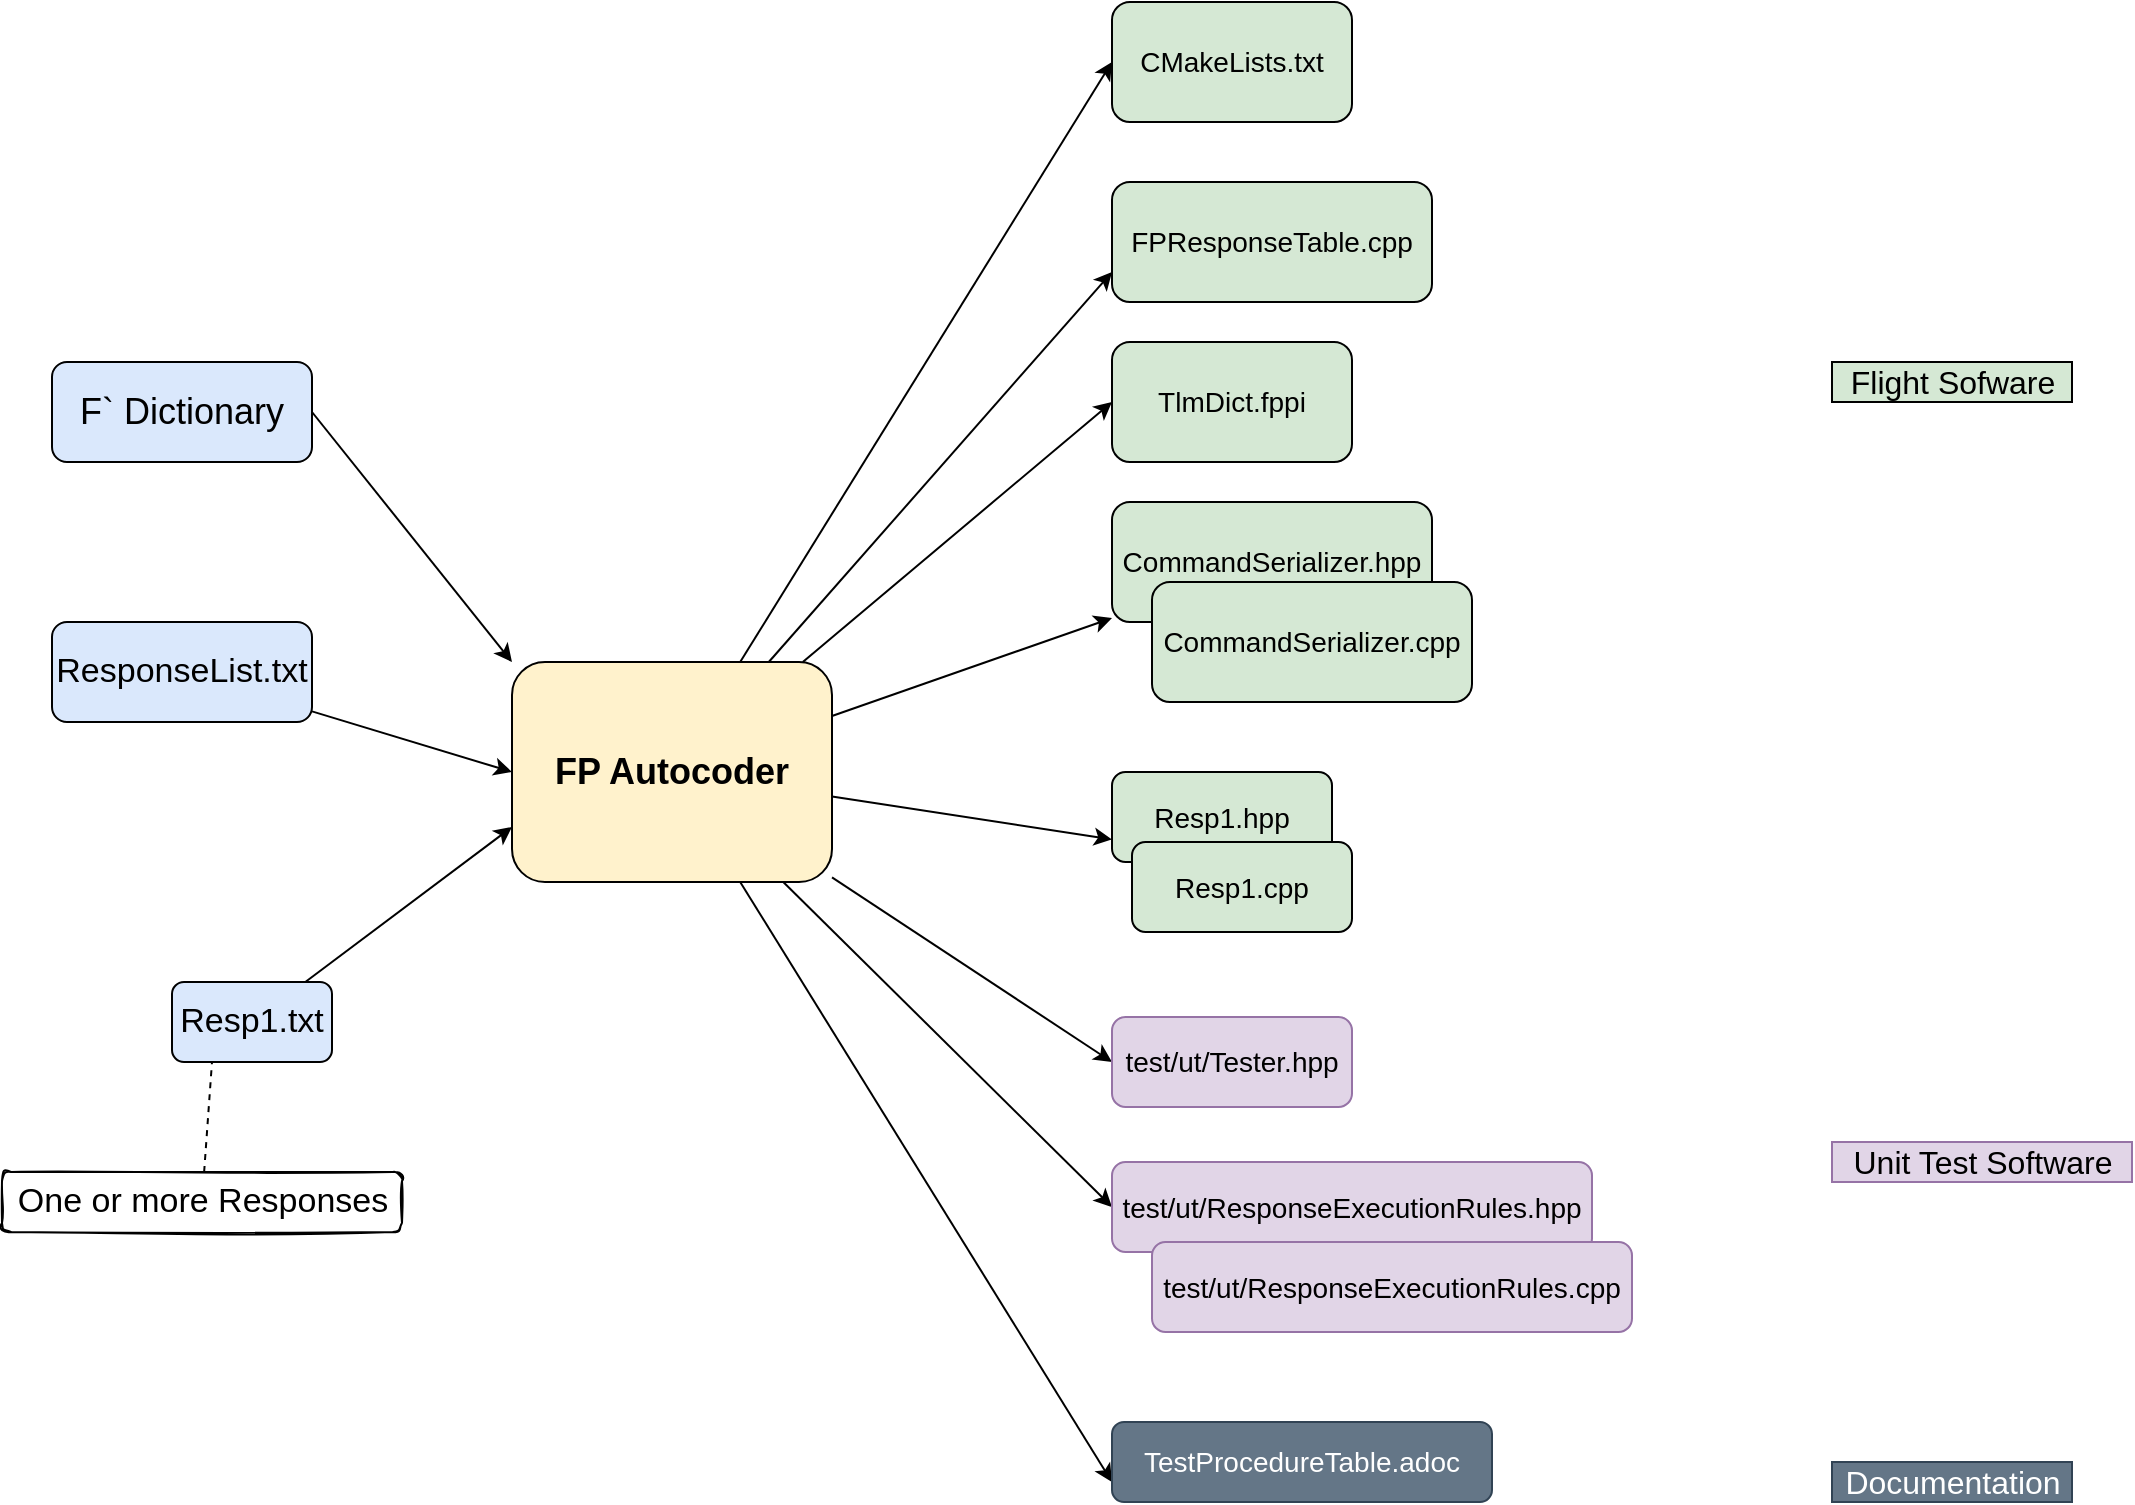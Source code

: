 <mxfile version="17.2.1" type="device"><diagram id="H_QJs2gareY7carfPy_n" name="Page-1"><mxGraphModel dx="1368" dy="879" grid="1" gridSize="10" guides="1" tooltips="1" connect="1" arrows="1" fold="1" page="0" pageScale="1" pageWidth="850" pageHeight="1100" math="0" shadow="0"><root><mxCell id="0"/><mxCell id="1" parent="0"/><mxCell id="cLFI3z9kzXIXvv_BSC24-24" style="edgeStyle=none;rounded=0;orthogonalLoop=1;jettySize=auto;html=1;entryX=0;entryY=0.5;entryDx=0;entryDy=0;" edge="1" parent="1" source="cLFI3z9kzXIXvv_BSC24-2" target="cLFI3z9kzXIXvv_BSC24-13"><mxGeometry relative="1" as="geometry"/></mxCell><mxCell id="cLFI3z9kzXIXvv_BSC24-25" style="edgeStyle=none;rounded=0;orthogonalLoop=1;jettySize=auto;html=1;entryX=0;entryY=0.5;entryDx=0;entryDy=0;" edge="1" parent="1" source="cLFI3z9kzXIXvv_BSC24-2" target="cLFI3z9kzXIXvv_BSC24-14"><mxGeometry relative="1" as="geometry"/></mxCell><mxCell id="cLFI3z9kzXIXvv_BSC24-26" style="edgeStyle=none;rounded=0;orthogonalLoop=1;jettySize=auto;html=1;" edge="1" parent="1" source="cLFI3z9kzXIXvv_BSC24-2" target="cLFI3z9kzXIXvv_BSC24-15"><mxGeometry relative="1" as="geometry"/></mxCell><mxCell id="cLFI3z9kzXIXvv_BSC24-27" style="edgeStyle=none;rounded=0;orthogonalLoop=1;jettySize=auto;html=1;entryX=0;entryY=0.75;entryDx=0;entryDy=0;" edge="1" parent="1" source="cLFI3z9kzXIXvv_BSC24-2" target="cLFI3z9kzXIXvv_BSC24-17"><mxGeometry relative="1" as="geometry"/></mxCell><mxCell id="cLFI3z9kzXIXvv_BSC24-28" style="edgeStyle=none;rounded=0;orthogonalLoop=1;jettySize=auto;html=1;entryX=0;entryY=0.5;entryDx=0;entryDy=0;" edge="1" parent="1" source="cLFI3z9kzXIXvv_BSC24-2" target="cLFI3z9kzXIXvv_BSC24-19"><mxGeometry relative="1" as="geometry"/></mxCell><mxCell id="cLFI3z9kzXIXvv_BSC24-29" style="edgeStyle=none;rounded=0;orthogonalLoop=1;jettySize=auto;html=1;entryX=0;entryY=0.5;entryDx=0;entryDy=0;" edge="1" parent="1" source="cLFI3z9kzXIXvv_BSC24-2" target="cLFI3z9kzXIXvv_BSC24-20"><mxGeometry relative="1" as="geometry"/></mxCell><mxCell id="cLFI3z9kzXIXvv_BSC24-31" style="edgeStyle=none;rounded=0;orthogonalLoop=1;jettySize=auto;html=1;entryX=0;entryY=0.75;entryDx=0;entryDy=0;" edge="1" parent="1" source="cLFI3z9kzXIXvv_BSC24-2" target="cLFI3z9kzXIXvv_BSC24-23"><mxGeometry relative="1" as="geometry"/></mxCell><mxCell id="cLFI3z9kzXIXvv_BSC24-38" style="edgeStyle=none;rounded=0;orthogonalLoop=1;jettySize=auto;html=1;entryX=0;entryY=0.75;entryDx=0;entryDy=0;fontSize=14;endArrow=classic;endFill=1;startArrow=none;startFill=0;" edge="1" parent="1" source="cLFI3z9kzXIXvv_BSC24-2" target="cLFI3z9kzXIXvv_BSC24-37"><mxGeometry relative="1" as="geometry"/></mxCell><mxCell id="cLFI3z9kzXIXvv_BSC24-2" value="&lt;b&gt;&lt;font style=&quot;font-size: 18px&quot;&gt;FP Autocoder&lt;/font&gt;&lt;/b&gt;" style="rounded=1;whiteSpace=wrap;html=1;fillColor=#fff2cc;strokeColor=#000000;" vertex="1" parent="1"><mxGeometry x="260" y="700" width="160" height="110" as="geometry"/></mxCell><mxCell id="cLFI3z9kzXIXvv_BSC24-11" style="edgeStyle=none;rounded=0;orthogonalLoop=1;jettySize=auto;html=1;entryX=0;entryY=0.75;entryDx=0;entryDy=0;" edge="1" parent="1" source="cLFI3z9kzXIXvv_BSC24-3" target="cLFI3z9kzXIXvv_BSC24-2"><mxGeometry relative="1" as="geometry"/></mxCell><mxCell id="cLFI3z9kzXIXvv_BSC24-3" value="Resp1.txt" style="rounded=1;whiteSpace=wrap;html=1;fillColor=#dae8fc;strokeColor=#000000;fontSize=17;" vertex="1" parent="1"><mxGeometry x="90" y="860" width="80" height="40" as="geometry"/></mxCell><mxCell id="cLFI3z9kzXIXvv_BSC24-10" style="edgeStyle=none;rounded=0;orthogonalLoop=1;jettySize=auto;html=1;entryX=0;entryY=0.5;entryDx=0;entryDy=0;" edge="1" parent="1" source="cLFI3z9kzXIXvv_BSC24-4" target="cLFI3z9kzXIXvv_BSC24-2"><mxGeometry relative="1" as="geometry"/></mxCell><mxCell id="cLFI3z9kzXIXvv_BSC24-4" value="ResponseList.txt" style="rounded=1;whiteSpace=wrap;html=1;fillColor=#dae8fc;strokeColor=#000000;fontSize=17;" vertex="1" parent="1"><mxGeometry x="30" y="680" width="130" height="50" as="geometry"/></mxCell><mxCell id="cLFI3z9kzXIXvv_BSC24-8" style="edgeStyle=none;rounded=0;orthogonalLoop=1;jettySize=auto;html=1;exitX=1;exitY=0.5;exitDx=0;exitDy=0;entryX=0;entryY=0;entryDx=0;entryDy=0;" edge="1" parent="1" source="cLFI3z9kzXIXvv_BSC24-6" target="cLFI3z9kzXIXvv_BSC24-2"><mxGeometry relative="1" as="geometry"/></mxCell><mxCell id="cLFI3z9kzXIXvv_BSC24-6" value="F` Dictionary" style="rounded=1;whiteSpace=wrap;html=1;fillColor=#dae8fc;strokeColor=#000000;fontSize=18;" vertex="1" parent="1"><mxGeometry x="30" y="550" width="130" height="50" as="geometry"/></mxCell><mxCell id="cLFI3z9kzXIXvv_BSC24-13" value="CMakeLists.txt" style="rounded=1;whiteSpace=wrap;html=1;fillColor=#d5e8d4;strokeColor=#000000;fontSize=14;" vertex="1" parent="1"><mxGeometry x="560" y="370" width="120" height="60" as="geometry"/></mxCell><mxCell id="cLFI3z9kzXIXvv_BSC24-14" value="TlmDict.fppi" style="rounded=1;whiteSpace=wrap;html=1;fillColor=#d5e8d4;strokeColor=#000000;fontSize=14;" vertex="1" parent="1"><mxGeometry x="560" y="540" width="120" height="60" as="geometry"/></mxCell><mxCell id="cLFI3z9kzXIXvv_BSC24-15" value="CommandSerializer.hpp" style="rounded=1;whiteSpace=wrap;html=1;fillColor=#d5e8d4;strokeColor=#000000;fontSize=14;" vertex="1" parent="1"><mxGeometry x="560" y="620" width="160" height="60" as="geometry"/></mxCell><mxCell id="cLFI3z9kzXIXvv_BSC24-16" value="CommandSerializer.cpp" style="rounded=1;whiteSpace=wrap;html=1;align=center;fillColor=#d5e8d4;strokeColor=#000000;fontSize=14;" vertex="1" parent="1"><mxGeometry x="580" y="660" width="160" height="60" as="geometry"/></mxCell><mxCell id="cLFI3z9kzXIXvv_BSC24-17" value="Resp1.hpp" style="rounded=1;whiteSpace=wrap;html=1;fillColor=#d5e8d4;strokeColor=#000000;fontSize=14;" vertex="1" parent="1"><mxGeometry x="560" y="755" width="110" height="45" as="geometry"/></mxCell><mxCell id="cLFI3z9kzXIXvv_BSC24-18" value="Resp1.cpp" style="rounded=1;whiteSpace=wrap;html=1;fillColor=#d5e8d4;strokeColor=#000000;fontSize=14;" vertex="1" parent="1"><mxGeometry x="570" y="790" width="110" height="45" as="geometry"/></mxCell><mxCell id="cLFI3z9kzXIXvv_BSC24-19" value="test/ut/Tester.hpp" style="rounded=1;whiteSpace=wrap;html=1;fillColor=#e1d5e7;strokeColor=#9673a6;fontSize=14;" vertex="1" parent="1"><mxGeometry x="560" y="877.5" width="120" height="45" as="geometry"/></mxCell><mxCell id="cLFI3z9kzXIXvv_BSC24-20" value="test/ut/ResponseExecutionRules.hpp" style="rounded=1;whiteSpace=wrap;html=1;fillColor=#e1d5e7;strokeColor=#9673a6;fontSize=14;" vertex="1" parent="1"><mxGeometry x="560" y="950" width="240" height="45" as="geometry"/></mxCell><mxCell id="cLFI3z9kzXIXvv_BSC24-21" value="test/ut/ResponseExecutionRules.cpp" style="rounded=1;whiteSpace=wrap;html=1;fillColor=#e1d5e7;strokeColor=#9673a6;fontSize=14;" vertex="1" parent="1"><mxGeometry x="580" y="990" width="240" height="45" as="geometry"/></mxCell><mxCell id="cLFI3z9kzXIXvv_BSC24-23" value="TestProcedureTable.adoc" style="rounded=1;whiteSpace=wrap;html=1;fillColor=#647687;strokeColor=#314354;fontColor=#ffffff;fontSize=14;" vertex="1" parent="1"><mxGeometry x="560" y="1080" width="190" height="40" as="geometry"/></mxCell><mxCell id="cLFI3z9kzXIXvv_BSC24-33" style="edgeStyle=none;rounded=0;orthogonalLoop=1;jettySize=auto;html=1;entryX=0.25;entryY=1;entryDx=0;entryDy=0;fontSize=14;endArrow=none;endFill=0;dashed=1;" edge="1" parent="1" source="cLFI3z9kzXIXvv_BSC24-32" target="cLFI3z9kzXIXvv_BSC24-3"><mxGeometry relative="1" as="geometry"/></mxCell><mxCell id="cLFI3z9kzXIXvv_BSC24-32" value="One or more Responses" style="text;html=1;resizable=0;autosize=1;align=center;verticalAlign=middle;points=[];fillColor=none;strokeColor=default;rounded=1;fontSize=17;shadow=0;sketch=1;glass=0;strokeWidth=1;" vertex="1" parent="1"><mxGeometry x="5" y="955" width="200" height="30" as="geometry"/></mxCell><mxCell id="cLFI3z9kzXIXvv_BSC24-34" value="&lt;font style=&quot;font-size: 16px;&quot;&gt;Flight Sofware&lt;/font&gt;" style="text;html=1;resizable=0;autosize=1;align=center;verticalAlign=middle;points=[];rounded=0;fontSize=16;shadow=0;sketch=0;glass=0;strokeWidth=1;fillColor=#d5e8d4;strokeColor=#000000;" vertex="1" parent="1"><mxGeometry x="920" y="550" width="120" height="20" as="geometry"/></mxCell><mxCell id="cLFI3z9kzXIXvv_BSC24-37" value="FPResponseTable.cpp" style="rounded=1;whiteSpace=wrap;html=1;align=center;fillColor=#d5e8d4;strokeColor=#000000;fontSize=14;" vertex="1" parent="1"><mxGeometry x="560" y="460" width="160" height="60" as="geometry"/></mxCell><mxCell id="cLFI3z9kzXIXvv_BSC24-39" value="&lt;font style=&quot;font-size: 16px;&quot;&gt;Unit Test Software&lt;/font&gt;" style="text;html=1;resizable=0;autosize=1;align=center;verticalAlign=middle;points=[];rounded=0;fontSize=16;shadow=0;sketch=0;glass=0;strokeWidth=1;fillColor=#e1d5e7;strokeColor=#9673a6;" vertex="1" parent="1"><mxGeometry x="920" y="940" width="150" height="20" as="geometry"/></mxCell><mxCell id="cLFI3z9kzXIXvv_BSC24-40" value="&lt;font style=&quot;font-size: 16px;&quot;&gt;Documentation&lt;/font&gt;" style="text;html=1;resizable=0;autosize=1;align=center;verticalAlign=middle;points=[];rounded=0;fontSize=16;shadow=0;sketch=0;glass=0;strokeWidth=1;fillColor=#647687;strokeColor=#314354;fontColor=#ffffff;" vertex="1" parent="1"><mxGeometry x="920" y="1100" width="120" height="20" as="geometry"/></mxCell></root></mxGraphModel></diagram></mxfile>